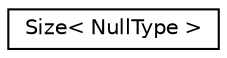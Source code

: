 digraph "Graphical Class Hierarchy"
{
  edge [fontname="Helvetica",fontsize="10",labelfontname="Helvetica",labelfontsize="10"];
  node [fontname="Helvetica",fontsize="10",shape=record];
  rankdir="LR";
  Node1 [label="Size\< NullType \>",height=0.2,width=0.4,color="black", fillcolor="white", style="filled",URL="$struct_size_3_01_null_type_01_4.html"];
}
